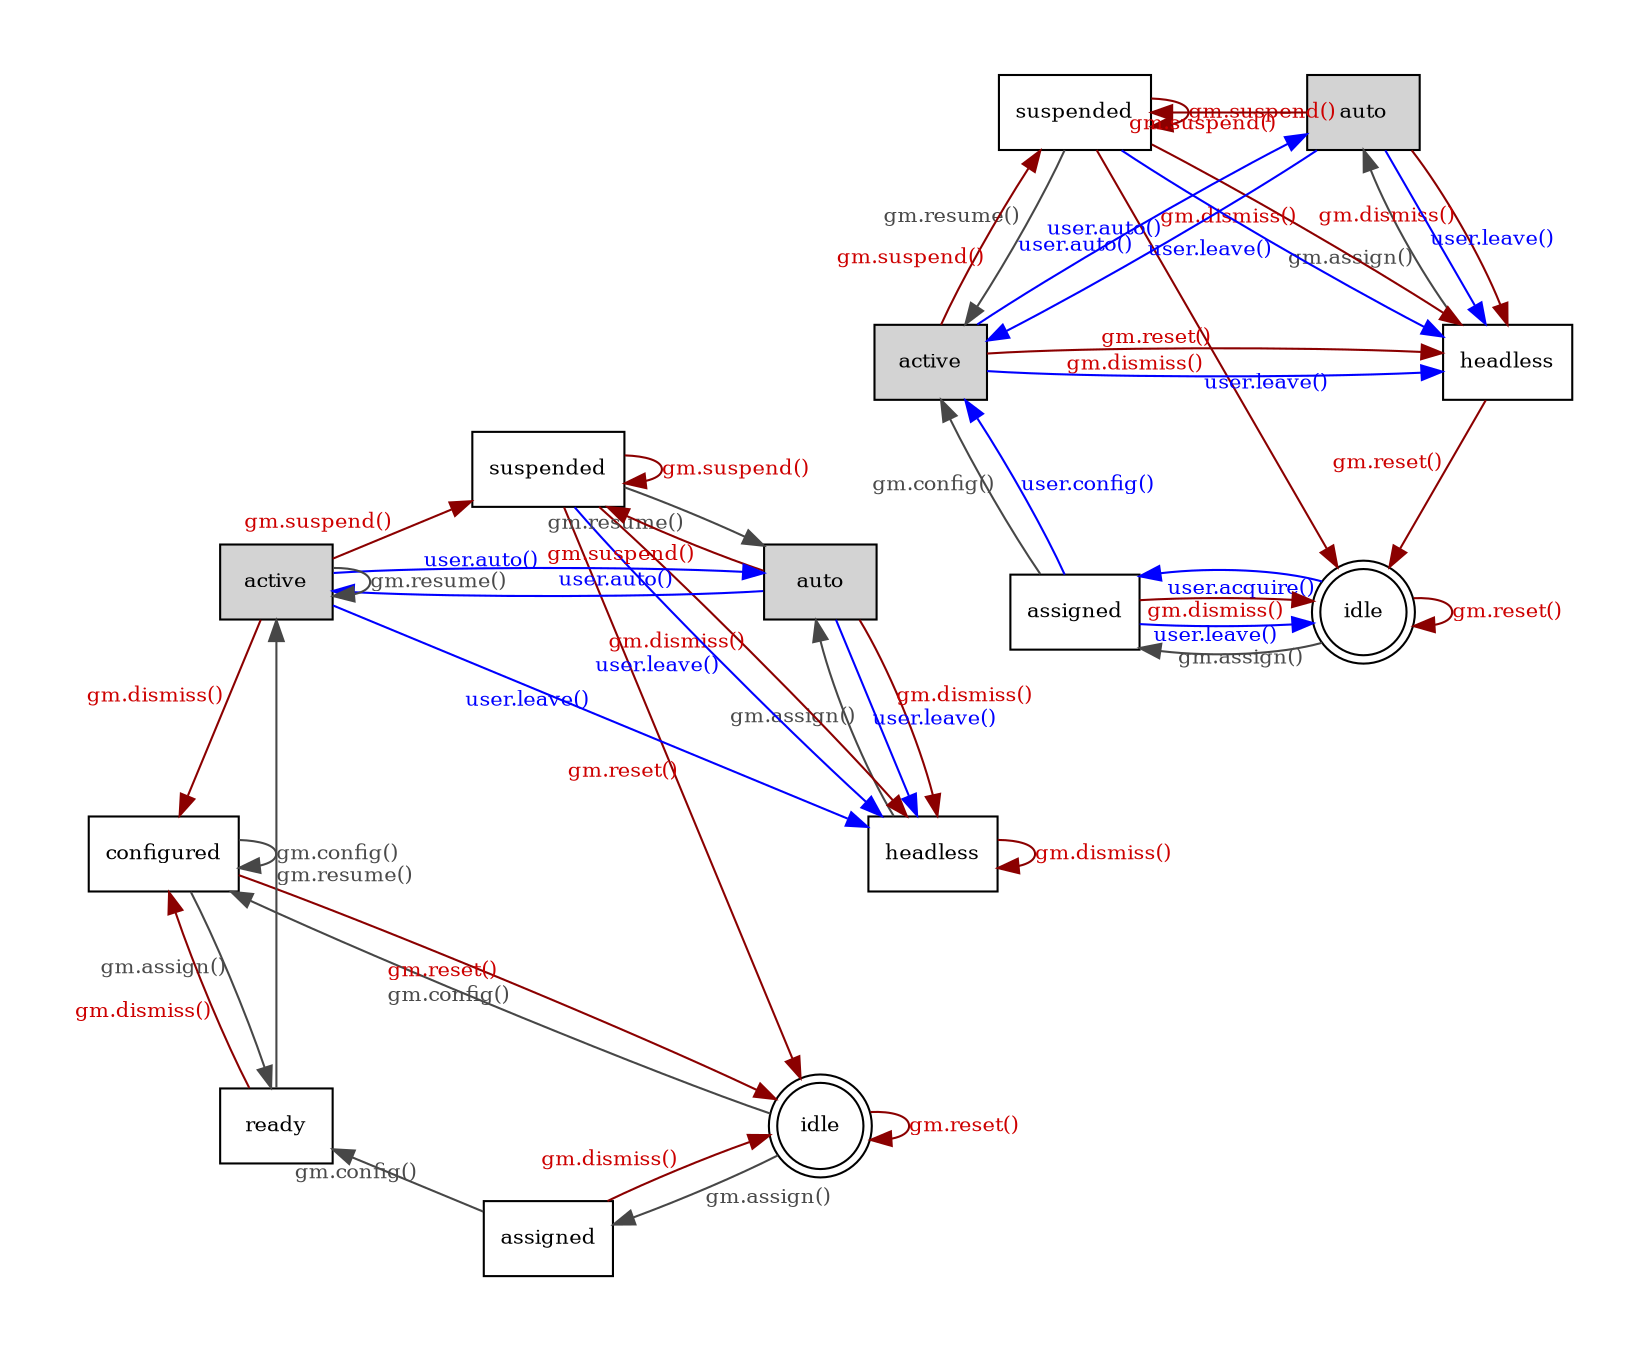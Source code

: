 digraph g {
	pad=0.5;
	layout=circo;
	rankdir=LR;
	graph[scale=2];
	node[fontsize=10];
	edge[fontsize=10];

  subgraph cluster_private {
    node            [shape=doublecircle];
    priv_idle       [label="idle"];
    node            [shape=box];
    priv_assigned   [label="assigned"];
    priv_configured [label="configured"];
    priv_ready      [label="ready"];
    priv_headless   [label="headless"];
    priv_suspended  [label="suspended"];
		node            [style=filled;fillcolor=lightgrey];
    priv_auto       [label="auto"];
    priv_active     [label="active"];

		edge[color=gray28;fontcolor=gray29];
    priv_idle -> priv_configured [label="gm.config()"];
    priv_idle -> priv_assigned   [label="gm.assign()"];
  //priv_idle -> error           [label="gm.resume()"];
		edge[color=red4;fontcolor=red3];
  //priv_idle -> error           [label="gm.dismiss()"];
  //priv_idle -> error           [label="gm.suspend()"];
    priv_idle -> priv_idle       [label="gm.reset()"];  // no-op
		edge[color=blue;fontcolor=blue];
  //priv_idle -> error           [label="user.config()"];
  //priv_idle -> error           [label="user.acquire()"];
  //priv_idle -> error           [label="user.leave()"];
  //priv_idle -> error           [label="user.auto()"];

		edge[color=gray28;fontcolor=gray29];
    priv_assigned -> priv_ready    [label="gm.config()"];
  //priv_assigned -> error         [label="gm.assign()"];
  //priv_assigned -> error         [label="gm.resume()"];
		edge[color=red4;fontcolor=red3];
    priv_assigned -> priv_idle     [label="gm.dismiss()"];
  //priv_assigned -> error         [label="gm.suspend()"];
  //priv_assigned -> error         [label="gm.reset()"];
		edge[color=blue;fontcolor=blue];
  //priv_assigned -> error         [label="user.config()"];
  //priv_assigned -> error         [label="user.acquire()"];
  //priv_assigned -> error         [label="user.leave()"];
  //priv_assigned -> error         [label="user.auto()"];

		edge[color=gray28;fontcolor=gray29];
    priv_configured -> priv_configured [label="gm.config()"];
    priv_configured -> priv_ready      [label="gm.assign()"];
  //priv_configured -> error           [label="gm.resume()"];
		edge[color=red4;fontcolor=red3];
  //priv_configured -> error           [label="gm.dismiss()"];
  //priv_configured -> error           [label="gm.suspend()"];
    priv_configured -> priv_idle       [label="gm.reset()"];
		edge[color=blue;fontcolor=blue];
  //priv_configured -> error           [label="user.config()"];
  //priv_configured -> error           [label="user.acquire()"];
  //priv_configured -> error           [label="user.leave()"];
  //priv_configured -> error           [label="user.auto()"];

		edge[color=gray28;fontcolor=gray29];
  //priv_ready -> error           [label="gm.config()"];
  //priv_ready -> error           [label="gm.assign()"];
    priv_ready -> priv_active     [label="gm.resume()"];
		edge[color=red4;fontcolor=red3];
    priv_ready -> priv_configured [label="gm.dismiss()"];
  //priv_ready -> error           [label="gm.suspend()"];
  //priv_ready -> error           [label="gm.reset()"];
		edge[color=blue;fontcolor=blue];
  //priv_ready -> error           [label="user.config()"];
  //priv_ready -> error           [label="user.acquire()"];
  //priv_ready -> error           [label="user.leave()"];
  //priv_ready -> error           [label="user.auto()"];

		edge[color=gray28;fontcolor=gray29];
  //priv_active -> error           [label="gm.config()"];
  //priv_active -> error           [label="gm.assign()"];
    priv_active -> priv_active     [label="gm.resume()"];  // no-op
		edge[color=red4;fontcolor=red3];
    priv_active -> priv_configured [label="gm.dismiss()"];
    priv_active -> priv_suspended  [label="gm.suspend()"];
  //priv_active -> error           [label="gm.reset()"];
		edge[color=blue;fontcolor=blue];
  //priv_active -> error           [label="user.config()"];
  //priv_active -> error           [label="user.acquire()"];
    priv_active -> priv_headless   [label="user.leave()"];
    priv_active -> priv_auto       [label="user.auto()"];

		edge[color=gray28;fontcolor=gray29];
  //priv_auto -> error           [label="gm.config()"];
  //priv_auto -> error           [label="gm.assign()"];
  //priv_auto -> error           [label="gm.resume()"];
		edge[color=red4;fontcolor=red3];
    priv_auto -> priv_headless   [label="gm.dismiss()"];
    priv_auto -> priv_suspended  [label="gm.suspend()"];
  //priv_auto -> error           [label="gm.reset()"];
		edge[color=blue;fontcolor=blue];
  //priv_auto -> error           [label="user.config()"];
  //priv_auto -> error           [label="user.acquire()"];
    priv_auto -> priv_headless   [label="user.leave()"];
    priv_auto -> priv_active     [label="user.auto()"];

		edge[color=gray28;fontcolor=gray29];
  //priv_headless -> error           [label="gm.config()"];
    priv_headless -> priv_auto       [label="gm.assign()"];
  //priv_headless -> error           [label="gm.resume()"];
		edge[color=red4;fontcolor=red3];
    priv_headless -> priv_headless   [label="gm.dismiss()"];  // no-op
  //priv_headless -> error           [label="gm.suspend()"];
  //priv_headless -> error           [label="gm.reset()"];
		edge[color=blue;fontcolor=blue];
  //priv_headless -> error           [label="user.config()"];
  //priv_headless -> error           [label="user.acquire()"];
  //priv_headless -> error           [label="user.leave()"];
  //priv_headless -> error           [label="user.auto()"];

		edge[color=gray28;fontcolor=gray29];
  //priv_suspended -> error           [label="gm.config()"];
  //priv_suspended -> error           [label="gm.assign()"];
    priv_suspended -> priv_auto       [label="gm.resume()"];
		edge[color=red4;fontcolor=red3];
    priv_suspended -> priv_headless   [label="gm.dismiss()"];
    priv_suspended -> priv_suspended  [label="gm.suspend()"];  // no-op
    priv_suspended -> priv_idle       [label="gm.reset()"];
		edge[color=blue;fontcolor=blue];
  //priv_suspended -> error           [label="user.config()"];
  //priv_suspended -> error           [label="user.acquire()"];
    priv_suspended -> priv_headless   [label="user.leave()"];
  //priv_suspended -> error           [label="user.auto()"];

		label="PRIVATE";
		graph[style=dotted,labelloc=b]
  }

  subgraph cluster_public {
    node           [shape=doublecircle];
    pub_idle       [label="idle"];
    node           [shape=box];
    pub_assigned   [label="assigned"];
    pub_headless   [label="headless"];
    pub_suspended  [label="suspended"];
		node           [style=filled;fillcolor=lightgrey];
    pub_auto       [label="auto"];
    pub_active     [label="active"];

		edge[color=gray28;fontcolor=gray29];
  //pub_idle -> error           [label="gm.config()"];
    pub_idle -> pub_assigned    [label="gm.assign()"];
  //pub_idle -> error           [label="gm.resume()"];
		edge[color=red4;fontcolor=red3];
  //pub_idle -> error           [label="gm.dismiss()"];
  //pub_idle -> error           [label="gm.suspend()"];
    pub_idle -> pub_idle        [label="gm.reset()"];  // no-op
		edge[color=blue;fontcolor=blue];
  //pub_idle -> error           [label="user.config()"];
    pub_idle -> pub_assigned    [label="user.acquire()"];
  //pub_idle -> error           [label="user.leave()"];
  //pub_idle -> error           [label="user.auto()"];

		edge[color=gray28;fontcolor=gray29];
    pub_assigned -> pub_active      [label="gm.config()"];
  //pub_assigned -> error           [label="gm.assign()"];
  //pub_assigned -> error           [label="gm.resume()"];
		edge[color=red4;fontcolor=red3];
    pub_assigned -> pub_idle        [label="gm.dismiss()"];
  //pub_assigned -> error           [label="gm.suspend()"];
  //pub_assigned -> error           [label="gm.reset()"];
		edge[color=blue;fontcolor=blue];
    pub_assigned -> pub_active      [label="user.config()"];
  //pub_assigned -> error           [label="user.acquire()"];
    pub_assigned -> pub_idle        [label="user.leave()"];
  //pub_assigned -> error           [label="user.auto()"];

		edge[color=gray28;fontcolor=gray29];
  //pub_active -> error           [label="gm.config()"];
  //pub_active -> error           [label="gm.assign()"];
  //pub_active -> error           [label="gm.resume()"];
		edge[color=red4;fontcolor=red3];
    pub_active -> pub_headless    [label="gm.dismiss()"];
    pub_active -> pub_suspended   [label="gm.suspend()"];
  //pub_active -> error           [label="gm.reset()"];
		edge[color=blue;fontcolor=blue];
  //pub_active -> error           [label="user.config()"];
  //pub_active -> error           [label="user.acquire()"];
    pub_active -> pub_headless    [label="user.leave()"];
    pub_active -> pub_auto        [label="user.auto()"];

		edge[color=gray28;fontcolor=gray29];
  //pub_auto -> error           [label="gm.config()"];
  //pub_auto -> error           [label="gm.assign()"];
  //pub_auto -> error           [label="gm.resume()"];
		edge[color=red4;fontcolor=red3];
    pub_auto -> pub_headless    [label="gm.dismiss()"];
    pub_auto -> pub_suspended   [label="gm.suspend()"];
  //pub_auto -> error           [label="gm.reset()"];
		edge[color=blue;fontcolor=blue];
  //pub_auto -> error           [label="user.config()"];
  //pub_auto -> error           [label="user.acquire()"];
    pub_auto -> pub_headless    [label="user.leave()"];
    pub_auto -> pub_active      [label="user.auto()"];

		edge[color=gray28;fontcolor=gray29];
  //pub_headless -> error           [label="gm.config()"];
    pub_headless -> pub_auto        [label="gm.assign()"];
  //pub_headless -> error           [label="gm.resume()"];
		edge[color=red4;fontcolor=red3];
  //pub_headless -> error           [label="gm.dismiss()"];
  //pub_headless -> error           [label="gm.suspend()"];
    pub_headless -> pub_idle        [label="gm.reset()"];
		edge[color=blue;fontcolor=blue];
  //pub_headless -> error           [label="user.config()"];
  //pub_headless -> error           [label="user.acquire()"];
  //pub_headless -> error           [label="user.leave()"];
  //pub_headless -> error           [label="user.auto()"];

		edge[color=gray28;fontcolor=gray29];
  //pub_suspended -> error           [label="gm.config()"];
  //pub_suspended -> error           [label="gm.assign()"];
    pub_suspended -> pub_active      [label="gm.resume()"];
		edge[color=red4;fontcolor=red3];
    pub_suspended -> pub_headless    [label="gm.dismiss()"];
    pub_suspended -> pub_suspended   [label="gm.suspend()"];  // no-op
    pub_suspended -> pub_idle        [label="gm.reset()"];
		edge[color=blue;fontcolor=blue];
  //pub_suspended -> error           [label="user.config()"];
  //pub_suspended -> error           [label="user.acquire()"];
    pub_suspended -> pub_headless    [label="user.leave()"];
  //pub_suspended -> error           [label="user.auto()"];

		label="PUBLIC";
		graph[style=dotted,labelloc=b]
  }
}
